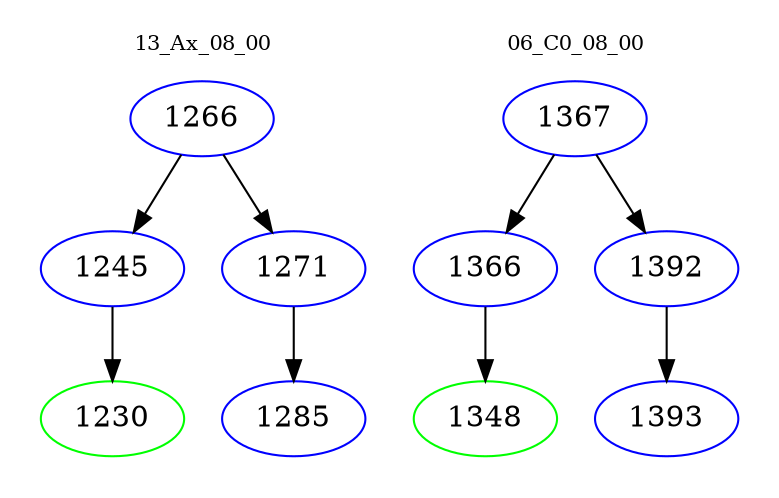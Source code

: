 digraph{
subgraph cluster_0 {
color = white
label = "13_Ax_08_00";
fontsize=10;
T0_1266 [label="1266", color="blue"]
T0_1266 -> T0_1245 [color="black"]
T0_1245 [label="1245", color="blue"]
T0_1245 -> T0_1230 [color="black"]
T0_1230 [label="1230", color="green"]
T0_1266 -> T0_1271 [color="black"]
T0_1271 [label="1271", color="blue"]
T0_1271 -> T0_1285 [color="black"]
T0_1285 [label="1285", color="blue"]
}
subgraph cluster_1 {
color = white
label = "06_C0_08_00";
fontsize=10;
T1_1367 [label="1367", color="blue"]
T1_1367 -> T1_1366 [color="black"]
T1_1366 [label="1366", color="blue"]
T1_1366 -> T1_1348 [color="black"]
T1_1348 [label="1348", color="green"]
T1_1367 -> T1_1392 [color="black"]
T1_1392 [label="1392", color="blue"]
T1_1392 -> T1_1393 [color="black"]
T1_1393 [label="1393", color="blue"]
}
}

